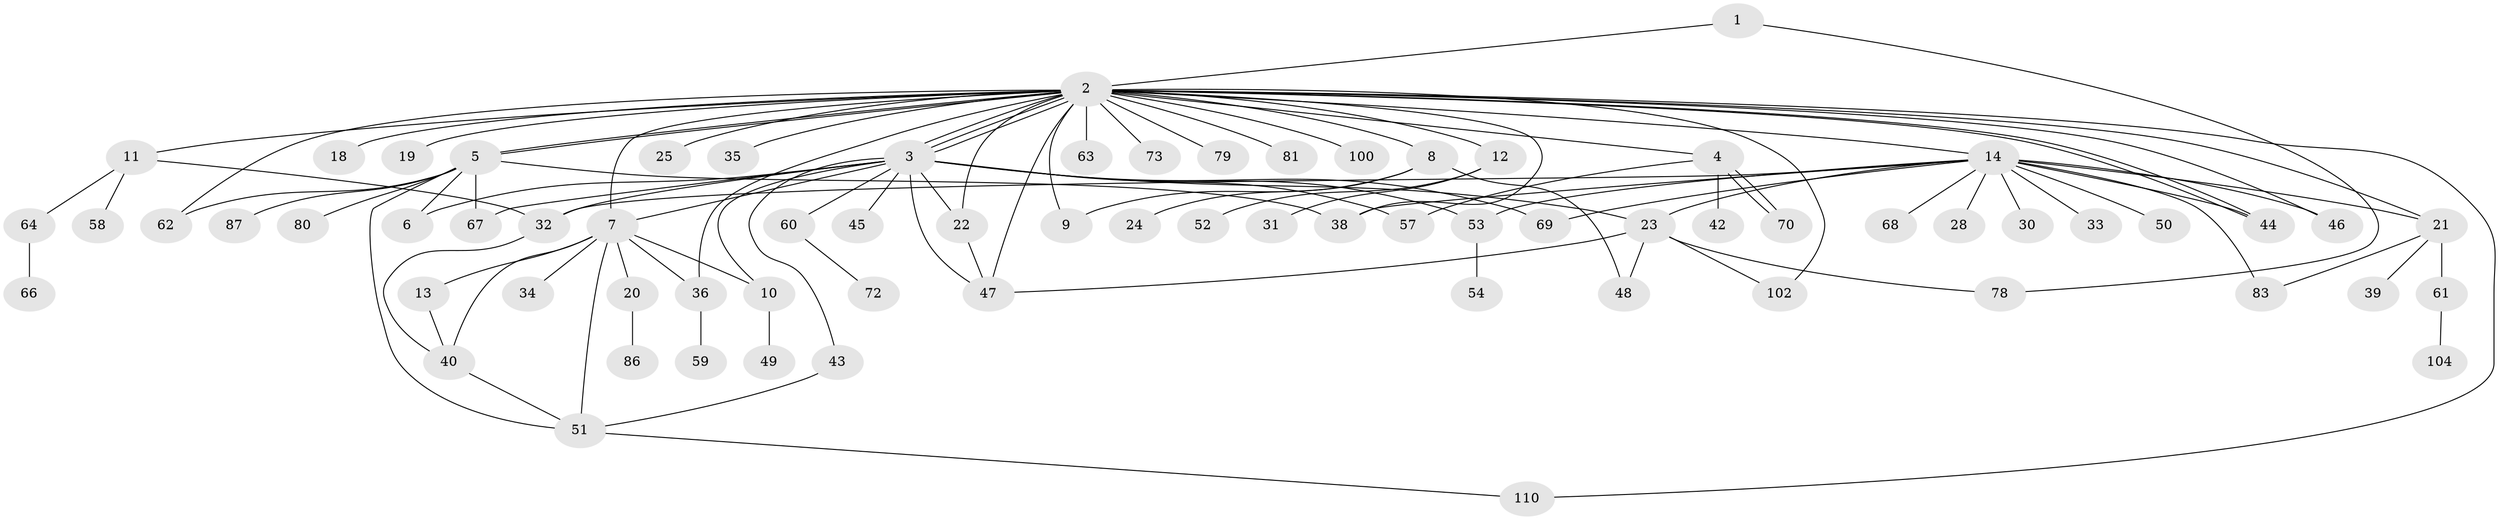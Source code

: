 // original degree distribution, {2: 0.2644628099173554, 36: 0.008264462809917356, 15: 0.008264462809917356, 6: 0.024793388429752067, 9: 0.008264462809917356, 12: 0.008264462809917356, 7: 0.024793388429752067, 3: 0.0743801652892562, 21: 0.008264462809917356, 1: 0.4793388429752066, 4: 0.06611570247933884, 5: 0.024793388429752067}
// Generated by graph-tools (version 1.1) at 2025/18/03/04/25 18:18:05]
// undirected, 72 vertices, 108 edges
graph export_dot {
graph [start="1"]
  node [color=gray90,style=filled];
  1;
  2 [super="+16"];
  3 [super="+76+112+65+17"];
  4 [super="+84"];
  5;
  6;
  7 [super="+37+109+91+105+93"];
  8 [super="+27+120+107+56"];
  9;
  10;
  11 [super="+114+99+108+74"];
  12;
  13;
  14 [super="+101+103+119+95+116+117+26+15+29"];
  18;
  19 [super="+89+90"];
  20;
  21;
  22;
  23;
  24;
  25;
  28 [super="+55+97+118"];
  30;
  31;
  32 [super="+113"];
  33;
  34;
  35 [super="+98"];
  36 [super="+115"];
  38;
  39;
  40 [super="+75"];
  42;
  43;
  44;
  45;
  46;
  47;
  48;
  49;
  50;
  51;
  52;
  53;
  54;
  57;
  58;
  59;
  60;
  61;
  62;
  63;
  64;
  66;
  67;
  68;
  69;
  70;
  72;
  73;
  78;
  79;
  80;
  81;
  83;
  86 [super="+88"];
  87;
  100;
  102;
  104;
  110;
  1 -- 2;
  1 -- 78;
  2 -- 3 [weight=2];
  2 -- 3;
  2 -- 3;
  2 -- 4;
  2 -- 5;
  2 -- 5;
  2 -- 7;
  2 -- 8;
  2 -- 9;
  2 -- 11;
  2 -- 12;
  2 -- 14 [weight=2];
  2 -- 18;
  2 -- 19;
  2 -- 21;
  2 -- 22;
  2 -- 25;
  2 -- 35;
  2 -- 36;
  2 -- 38;
  2 -- 44;
  2 -- 44;
  2 -- 46;
  2 -- 47;
  2 -- 62;
  2 -- 63;
  2 -- 73;
  2 -- 79;
  2 -- 81;
  2 -- 100;
  2 -- 102;
  2 -- 110;
  3 -- 6;
  3 -- 10;
  3 -- 22 [weight=2];
  3 -- 23;
  3 -- 43;
  3 -- 53;
  3 -- 57;
  3 -- 32;
  3 -- 67;
  3 -- 69;
  3 -- 7;
  3 -- 45;
  3 -- 47;
  3 -- 60;
  4 -- 42;
  4 -- 57;
  4 -- 70;
  4 -- 70;
  5 -- 6;
  5 -- 38;
  5 -- 51;
  5 -- 62;
  5 -- 67;
  5 -- 80;
  5 -- 87;
  7 -- 10;
  7 -- 13;
  7 -- 20;
  7 -- 34;
  7 -- 36;
  7 -- 51;
  7 -- 40;
  8 -- 9;
  8 -- 24;
  8 -- 48;
  10 -- 49;
  11 -- 58;
  11 -- 64;
  11 -- 32;
  12 -- 31;
  12 -- 52;
  13 -- 40;
  14 -- 28;
  14 -- 30;
  14 -- 32;
  14 -- 33;
  14 -- 38;
  14 -- 44 [weight=2];
  14 -- 46;
  14 -- 53;
  14 -- 68;
  14 -- 69;
  14 -- 21 [weight=2];
  14 -- 50;
  14 -- 83;
  14 -- 23;
  20 -- 86;
  21 -- 39;
  21 -- 61;
  21 -- 83;
  22 -- 47;
  23 -- 47;
  23 -- 48;
  23 -- 78;
  23 -- 102;
  32 -- 40;
  36 -- 59;
  40 -- 51;
  43 -- 51;
  51 -- 110;
  53 -- 54;
  60 -- 72;
  61 -- 104;
  64 -- 66;
}
